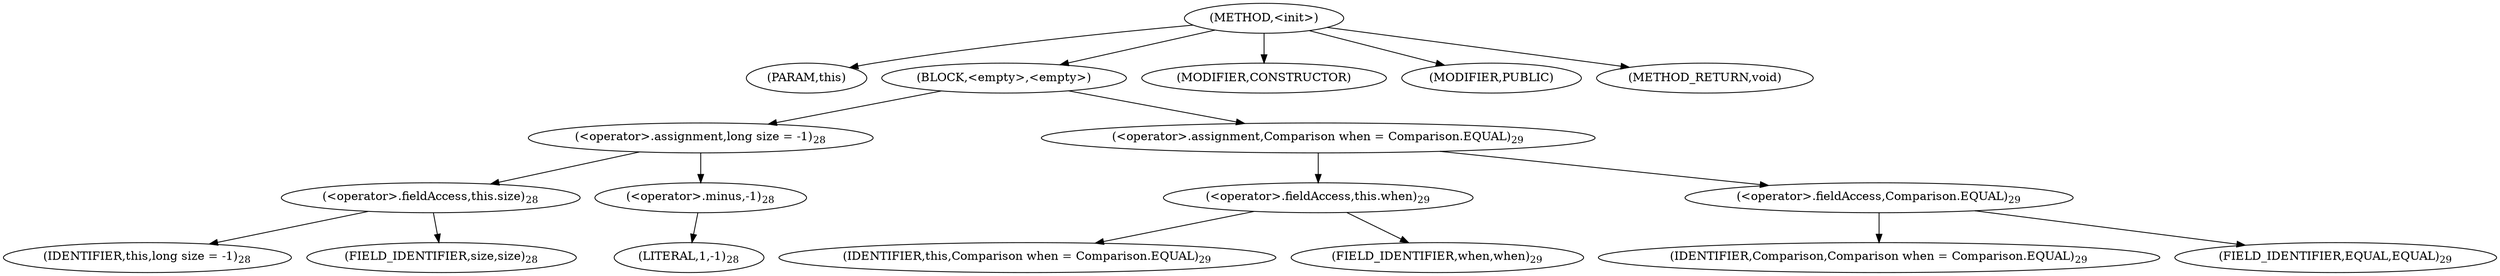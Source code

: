 digraph "&lt;init&gt;" {  
"104" [label = <(METHOD,&lt;init&gt;)> ]
"105" [label = <(PARAM,this)> ]
"106" [label = <(BLOCK,&lt;empty&gt;,&lt;empty&gt;)> ]
"107" [label = <(&lt;operator&gt;.assignment,long size = -1)<SUB>28</SUB>> ]
"108" [label = <(&lt;operator&gt;.fieldAccess,this.size)<SUB>28</SUB>> ]
"109" [label = <(IDENTIFIER,this,long size = -1)<SUB>28</SUB>> ]
"110" [label = <(FIELD_IDENTIFIER,size,size)<SUB>28</SUB>> ]
"111" [label = <(&lt;operator&gt;.minus,-1)<SUB>28</SUB>> ]
"112" [label = <(LITERAL,1,-1)<SUB>28</SUB>> ]
"113" [label = <(&lt;operator&gt;.assignment,Comparison when = Comparison.EQUAL)<SUB>29</SUB>> ]
"114" [label = <(&lt;operator&gt;.fieldAccess,this.when)<SUB>29</SUB>> ]
"115" [label = <(IDENTIFIER,this,Comparison when = Comparison.EQUAL)<SUB>29</SUB>> ]
"116" [label = <(FIELD_IDENTIFIER,when,when)<SUB>29</SUB>> ]
"117" [label = <(&lt;operator&gt;.fieldAccess,Comparison.EQUAL)<SUB>29</SUB>> ]
"118" [label = <(IDENTIFIER,Comparison,Comparison when = Comparison.EQUAL)<SUB>29</SUB>> ]
"119" [label = <(FIELD_IDENTIFIER,EQUAL,EQUAL)<SUB>29</SUB>> ]
"120" [label = <(MODIFIER,CONSTRUCTOR)> ]
"121" [label = <(MODIFIER,PUBLIC)> ]
"122" [label = <(METHOD_RETURN,void)> ]
  "104" -> "105" 
  "104" -> "106" 
  "104" -> "120" 
  "104" -> "121" 
  "104" -> "122" 
  "106" -> "107" 
  "106" -> "113" 
  "107" -> "108" 
  "107" -> "111" 
  "108" -> "109" 
  "108" -> "110" 
  "111" -> "112" 
  "113" -> "114" 
  "113" -> "117" 
  "114" -> "115" 
  "114" -> "116" 
  "117" -> "118" 
  "117" -> "119" 
}
